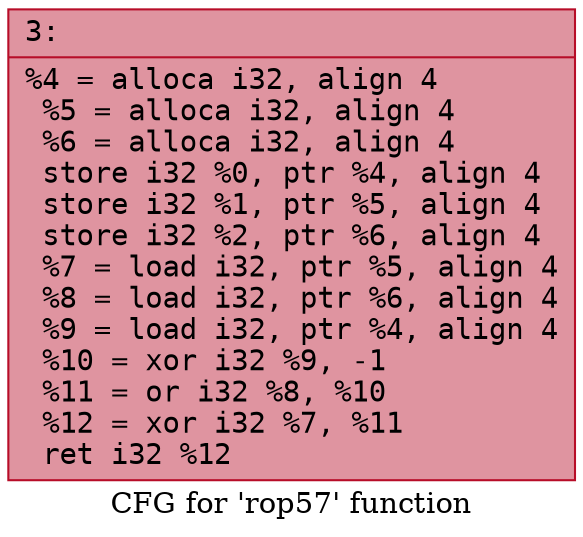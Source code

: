 digraph "CFG for 'rop57' function" {
	label="CFG for 'rop57' function";

	Node0x6000015c7070 [shape=record,color="#b70d28ff", style=filled, fillcolor="#b70d2870" fontname="Courier",label="{3:\l|  %4 = alloca i32, align 4\l  %5 = alloca i32, align 4\l  %6 = alloca i32, align 4\l  store i32 %0, ptr %4, align 4\l  store i32 %1, ptr %5, align 4\l  store i32 %2, ptr %6, align 4\l  %7 = load i32, ptr %5, align 4\l  %8 = load i32, ptr %6, align 4\l  %9 = load i32, ptr %4, align 4\l  %10 = xor i32 %9, -1\l  %11 = or i32 %8, %10\l  %12 = xor i32 %7, %11\l  ret i32 %12\l}"];
}
